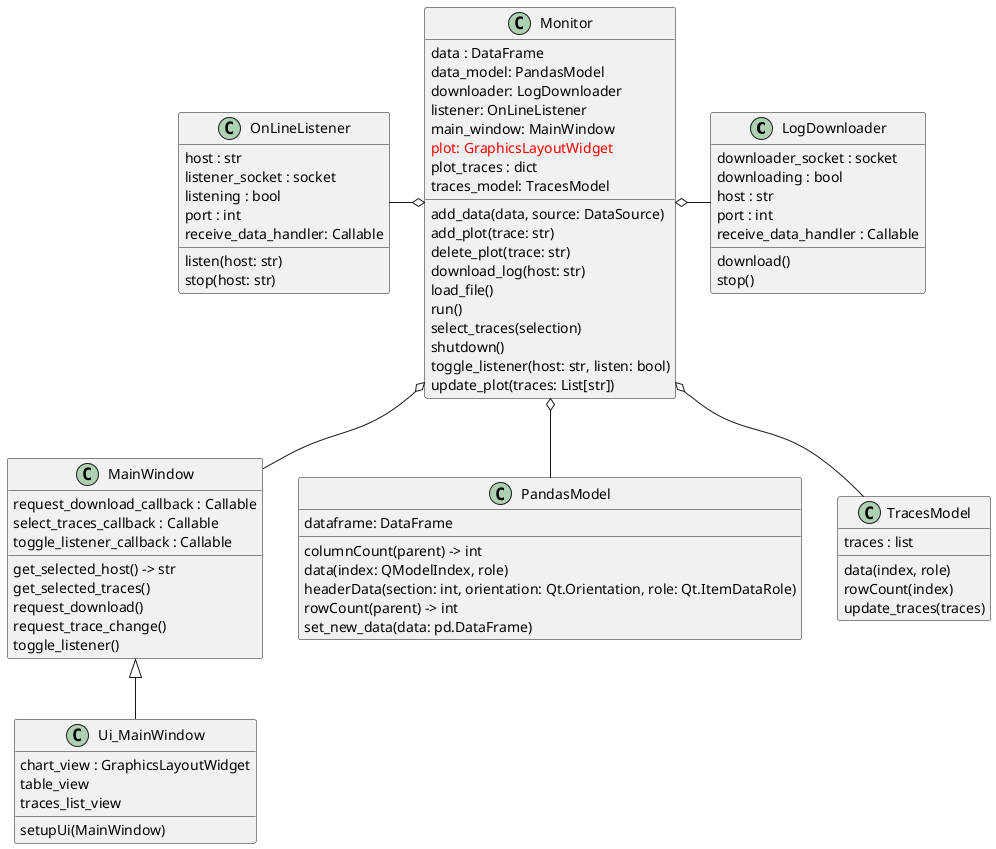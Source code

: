 @startuml classes
set namespaceSeparator none

class "LogDownloader" as communication.LogDownloader {
  downloader_socket : socket
  downloading : bool
  host : str
  port : int
  receive_data_handler : Callable
  download()
  stop()
}
class "MainWindow" as main_window.MainWindow {
  request_download_callback : Callable
  select_traces_callback : Callable
  toggle_listener_callback : Callable
  get_selected_host() -> str
  get_selected_traces()
  request_download()
  request_trace_change()
  toggle_listener()
}
class "Monitor" as monitor.Monitor {
  data : DataFrame
  data_model: PandasModel
  downloader: LogDownloader
  listener: OnLineListener
  main_window: MainWindow
  <color:#red>plot: GraphicsLayoutWidget
  plot_traces : dict
  traces_model: TracesModel
  add_data(data, source: DataSource)
  add_plot(trace: str)
  delete_plot(trace: str)
  download_log(host: str)
  load_file()
  run()
  select_traces(selection)
  shutdown()
  toggle_listener(host: str, listen: bool)
  update_plot(traces: List[str])
}
class "OnLineListener" as communication.OnLineListener {
  host : str
  listener_socket : socket
  listening : bool
  port : int
  receive_data_handler: Callable
  listen(host: str)
  stop(host: str)
}
class "PandasModel" as dataframe_model.PandasModel {
  dataframe: DataFrame
  columnCount(parent) -> int
  data(index: QModelIndex, role)
  headerData(section: int, orientation: Qt.Orientation, role: Qt.ItemDataRole)
  rowCount(parent) -> int
  set_new_data(data: pd.DataFrame)
}
class "TracesModel" as traces_model.TracesModel {
  traces : list
  data(index, role)
  rowCount(index)
  update_traces(traces)
}
class "Ui_MainWindow" as main_window_ui.Ui_MainWindow {
  chart_view : GraphicsLayoutWidget
  table_view
  traces_list_view
  setupUi(MainWindow)
}
monitor.Monitor o-- dataframe_model.PandasModel
monitor.Monitor o-- main_window.MainWindow
monitor.Monitor o- communication.LogDownloader
monitor.Monitor o-l- communication.OnLineListener
monitor.Monitor o-- traces_model.TracesModel
main_window.MainWindow <|-- main_window_ui.Ui_MainWindow
@enduml
